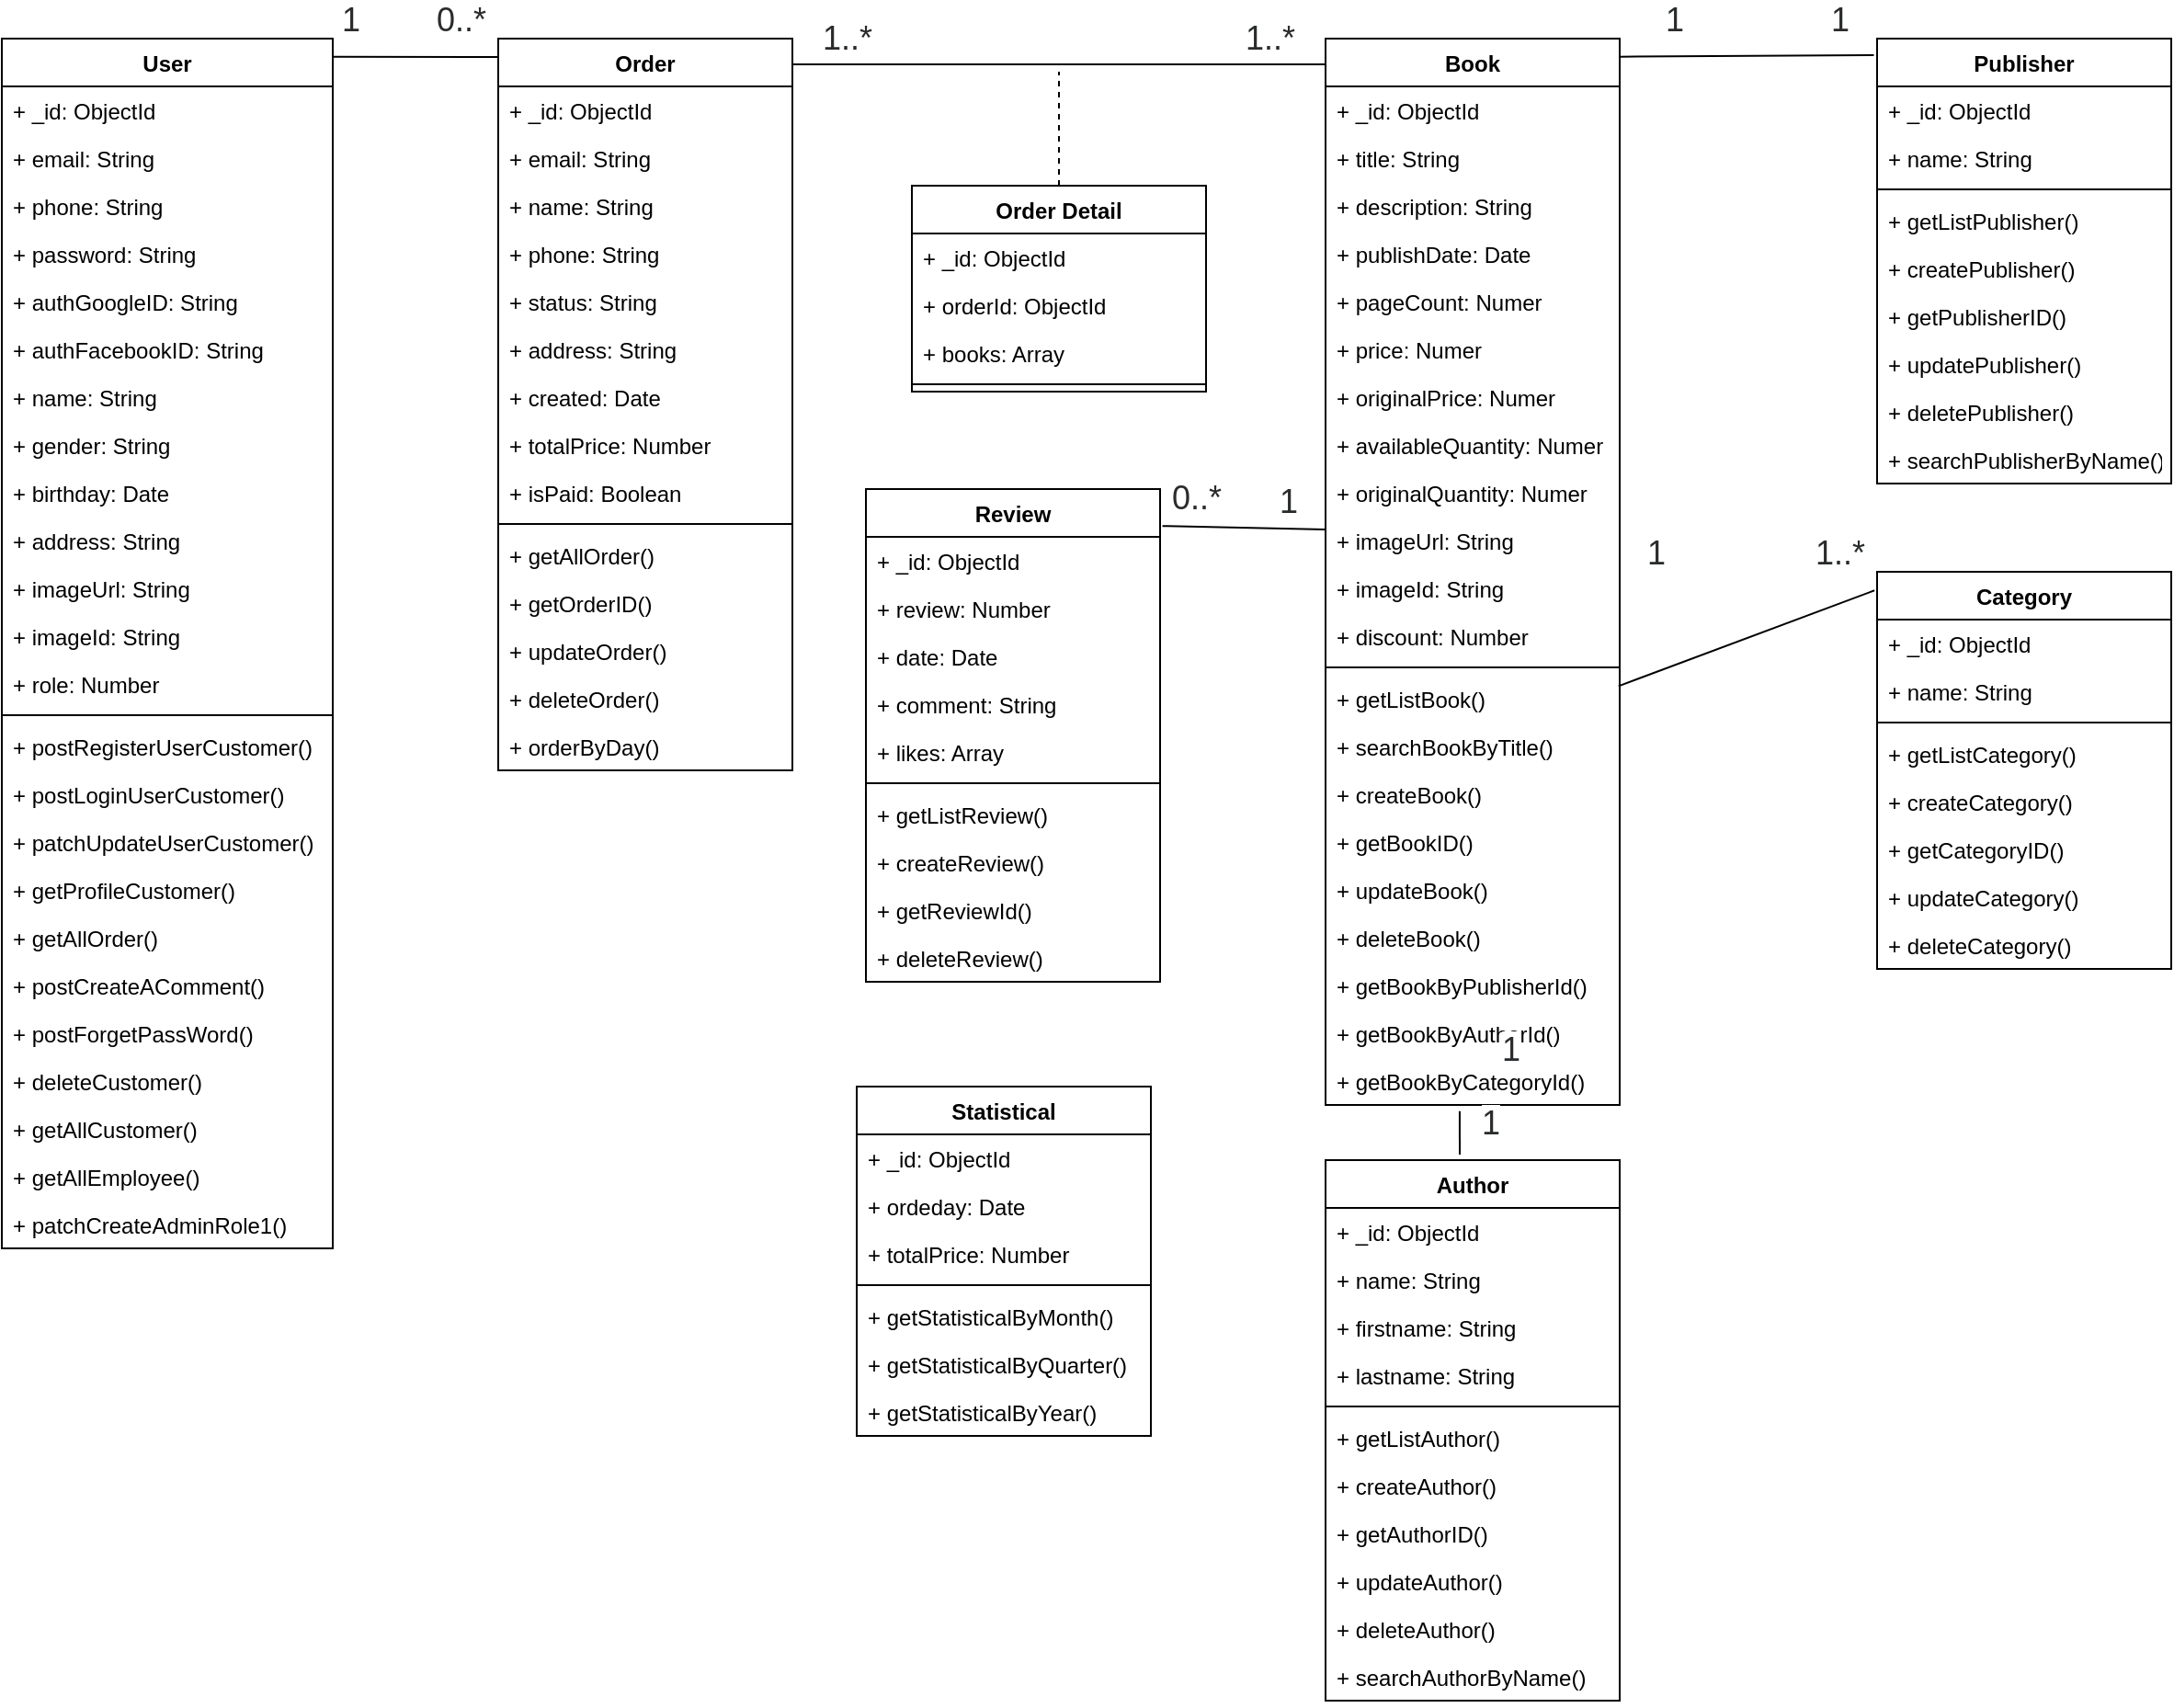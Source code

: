 <mxfile version="14.1.8" type="device"><diagram id="a4FAMUlHdTOHTeYspnEm" name="Page-1"><mxGraphModel dx="1803" dy="682" grid="1" gridSize="10" guides="1" tooltips="1" connect="1" arrows="1" fold="1" page="1" pageScale="1" pageWidth="291" pageHeight="413" math="0" shadow="0"><root><mxCell id="0"/><mxCell id="1" parent="0"/><mxCell id="iOgWodM2Bwvsw-cm8h_S-1" value="Book" style="swimlane;fontStyle=1;align=center;verticalAlign=top;childLayout=stackLayout;horizontal=1;startSize=26;horizontalStack=0;resizeParent=1;resizeParentMax=0;resizeLast=0;collapsible=1;marginBottom=0;" parent="1" vertex="1"><mxGeometry x="170" y="70" width="160" height="580" as="geometry"/></mxCell><mxCell id="iOgWodM2Bwvsw-cm8h_S-2" value="+ _id: ObjectId" style="text;strokeColor=none;fillColor=none;align=left;verticalAlign=top;spacingLeft=4;spacingRight=4;overflow=hidden;rotatable=0;points=[[0,0.5],[1,0.5]];portConstraint=eastwest;" parent="iOgWodM2Bwvsw-cm8h_S-1" vertex="1"><mxGeometry y="26" width="160" height="26" as="geometry"/></mxCell><mxCell id="iOgWodM2Bwvsw-cm8h_S-5" value="+ title: String" style="text;strokeColor=none;fillColor=none;align=left;verticalAlign=top;spacingLeft=4;spacingRight=4;overflow=hidden;rotatable=0;points=[[0,0.5],[1,0.5]];portConstraint=eastwest;" parent="iOgWodM2Bwvsw-cm8h_S-1" vertex="1"><mxGeometry y="52" width="160" height="26" as="geometry"/></mxCell><mxCell id="iOgWodM2Bwvsw-cm8h_S-6" value="+ description: String&#10;" style="text;strokeColor=none;fillColor=none;align=left;verticalAlign=top;spacingLeft=4;spacingRight=4;overflow=hidden;rotatable=0;points=[[0,0.5],[1,0.5]];portConstraint=eastwest;" parent="iOgWodM2Bwvsw-cm8h_S-1" vertex="1"><mxGeometry y="78" width="160" height="26" as="geometry"/></mxCell><mxCell id="iOgWodM2Bwvsw-cm8h_S-7" value="+ publishDate: Date&#10;" style="text;strokeColor=none;fillColor=none;align=left;verticalAlign=top;spacingLeft=4;spacingRight=4;overflow=hidden;rotatable=0;points=[[0,0.5],[1,0.5]];portConstraint=eastwest;" parent="iOgWodM2Bwvsw-cm8h_S-1" vertex="1"><mxGeometry y="104" width="160" height="26" as="geometry"/></mxCell><mxCell id="iOgWodM2Bwvsw-cm8h_S-8" value="+ pageCount: Numer&#10;" style="text;strokeColor=none;fillColor=none;align=left;verticalAlign=top;spacingLeft=4;spacingRight=4;overflow=hidden;rotatable=0;points=[[0,0.5],[1,0.5]];portConstraint=eastwest;" parent="iOgWodM2Bwvsw-cm8h_S-1" vertex="1"><mxGeometry y="130" width="160" height="26" as="geometry"/></mxCell><mxCell id="iOgWodM2Bwvsw-cm8h_S-9" value="+ price: Numer&#10;" style="text;strokeColor=none;fillColor=none;align=left;verticalAlign=top;spacingLeft=4;spacingRight=4;overflow=hidden;rotatable=0;points=[[0,0.5],[1,0.5]];portConstraint=eastwest;" parent="iOgWodM2Bwvsw-cm8h_S-1" vertex="1"><mxGeometry y="156" width="160" height="26" as="geometry"/></mxCell><mxCell id="Fc0qCWiPgRlfcZwgJmHc-1" value="+ originalPrice: Numer&#10;" style="text;strokeColor=none;fillColor=none;align=left;verticalAlign=top;spacingLeft=4;spacingRight=4;overflow=hidden;rotatable=0;points=[[0,0.5],[1,0.5]];portConstraint=eastwest;" vertex="1" parent="iOgWodM2Bwvsw-cm8h_S-1"><mxGeometry y="182" width="160" height="26" as="geometry"/></mxCell><mxCell id="iOgWodM2Bwvsw-cm8h_S-10" value="+ availableQuantity: Numer&#10;" style="text;strokeColor=none;fillColor=none;align=left;verticalAlign=top;spacingLeft=4;spacingRight=4;overflow=hidden;rotatable=0;points=[[0,0.5],[1,0.5]];portConstraint=eastwest;" parent="iOgWodM2Bwvsw-cm8h_S-1" vertex="1"><mxGeometry y="208" width="160" height="26" as="geometry"/></mxCell><mxCell id="Fc0qCWiPgRlfcZwgJmHc-2" value="+ originalQuantity: Numer&#10;" style="text;strokeColor=none;fillColor=none;align=left;verticalAlign=top;spacingLeft=4;spacingRight=4;overflow=hidden;rotatable=0;points=[[0,0.5],[1,0.5]];portConstraint=eastwest;" vertex="1" parent="iOgWodM2Bwvsw-cm8h_S-1"><mxGeometry y="234" width="160" height="26" as="geometry"/></mxCell><mxCell id="iOgWodM2Bwvsw-cm8h_S-11" value="+ imageUrl: String&#10;" style="text;strokeColor=none;fillColor=none;align=left;verticalAlign=top;spacingLeft=4;spacingRight=4;overflow=hidden;rotatable=0;points=[[0,0.5],[1,0.5]];portConstraint=eastwest;" parent="iOgWodM2Bwvsw-cm8h_S-1" vertex="1"><mxGeometry y="260" width="160" height="26" as="geometry"/></mxCell><mxCell id="iOgWodM2Bwvsw-cm8h_S-13" value="+ imageId: String&#10;" style="text;strokeColor=none;fillColor=none;align=left;verticalAlign=top;spacingLeft=4;spacingRight=4;overflow=hidden;rotatable=0;points=[[0,0.5],[1,0.5]];portConstraint=eastwest;" parent="iOgWodM2Bwvsw-cm8h_S-1" vertex="1"><mxGeometry y="286" width="160" height="26" as="geometry"/></mxCell><mxCell id="iOgWodM2Bwvsw-cm8h_S-12" value="+ discount: Number&#10;" style="text;strokeColor=none;fillColor=none;align=left;verticalAlign=top;spacingLeft=4;spacingRight=4;overflow=hidden;rotatable=0;points=[[0,0.5],[1,0.5]];portConstraint=eastwest;" parent="iOgWodM2Bwvsw-cm8h_S-1" vertex="1"><mxGeometry y="312" width="160" height="26" as="geometry"/></mxCell><mxCell id="iOgWodM2Bwvsw-cm8h_S-3" value="" style="line;strokeWidth=1;fillColor=none;align=left;verticalAlign=middle;spacingTop=-1;spacingLeft=3;spacingRight=3;rotatable=0;labelPosition=right;points=[];portConstraint=eastwest;" parent="iOgWodM2Bwvsw-cm8h_S-1" vertex="1"><mxGeometry y="338" width="160" height="8" as="geometry"/></mxCell><mxCell id="iOgWodM2Bwvsw-cm8h_S-4" value="+ getListBook()" style="text;strokeColor=none;fillColor=none;align=left;verticalAlign=top;spacingLeft=4;spacingRight=4;overflow=hidden;rotatable=0;points=[[0,0.5],[1,0.5]];portConstraint=eastwest;" parent="iOgWodM2Bwvsw-cm8h_S-1" vertex="1"><mxGeometry y="346" width="160" height="26" as="geometry"/></mxCell><mxCell id="iOgWodM2Bwvsw-cm8h_S-14" value="+ searchBookByTitle()" style="text;strokeColor=none;fillColor=none;align=left;verticalAlign=top;spacingLeft=4;spacingRight=4;overflow=hidden;rotatable=0;points=[[0,0.5],[1,0.5]];portConstraint=eastwest;" parent="iOgWodM2Bwvsw-cm8h_S-1" vertex="1"><mxGeometry y="372" width="160" height="26" as="geometry"/></mxCell><mxCell id="iOgWodM2Bwvsw-cm8h_S-15" value="+ createBook()" style="text;strokeColor=none;fillColor=none;align=left;verticalAlign=top;spacingLeft=4;spacingRight=4;overflow=hidden;rotatable=0;points=[[0,0.5],[1,0.5]];portConstraint=eastwest;" parent="iOgWodM2Bwvsw-cm8h_S-1" vertex="1"><mxGeometry y="398" width="160" height="26" as="geometry"/></mxCell><mxCell id="iOgWodM2Bwvsw-cm8h_S-16" value="+ getBookID()" style="text;strokeColor=none;fillColor=none;align=left;verticalAlign=top;spacingLeft=4;spacingRight=4;overflow=hidden;rotatable=0;points=[[0,0.5],[1,0.5]];portConstraint=eastwest;" parent="iOgWodM2Bwvsw-cm8h_S-1" vertex="1"><mxGeometry y="424" width="160" height="26" as="geometry"/></mxCell><mxCell id="iOgWodM2Bwvsw-cm8h_S-17" value="+ updateBook()" style="text;strokeColor=none;fillColor=none;align=left;verticalAlign=top;spacingLeft=4;spacingRight=4;overflow=hidden;rotatable=0;points=[[0,0.5],[1,0.5]];portConstraint=eastwest;" parent="iOgWodM2Bwvsw-cm8h_S-1" vertex="1"><mxGeometry y="450" width="160" height="26" as="geometry"/></mxCell><mxCell id="iOgWodM2Bwvsw-cm8h_S-18" value="+ deleteBook()" style="text;strokeColor=none;fillColor=none;align=left;verticalAlign=top;spacingLeft=4;spacingRight=4;overflow=hidden;rotatable=0;points=[[0,0.5],[1,0.5]];portConstraint=eastwest;" parent="iOgWodM2Bwvsw-cm8h_S-1" vertex="1"><mxGeometry y="476" width="160" height="26" as="geometry"/></mxCell><mxCell id="iOgWodM2Bwvsw-cm8h_S-19" value="+ getBookByPublisherId()" style="text;strokeColor=none;fillColor=none;align=left;verticalAlign=top;spacingLeft=4;spacingRight=4;overflow=hidden;rotatable=0;points=[[0,0.5],[1,0.5]];portConstraint=eastwest;" parent="iOgWodM2Bwvsw-cm8h_S-1" vertex="1"><mxGeometry y="502" width="160" height="26" as="geometry"/></mxCell><mxCell id="iOgWodM2Bwvsw-cm8h_S-20" value="+ getBookByAuthorId()" style="text;strokeColor=none;fillColor=none;align=left;verticalAlign=top;spacingLeft=4;spacingRight=4;overflow=hidden;rotatable=0;points=[[0,0.5],[1,0.5]];portConstraint=eastwest;" parent="iOgWodM2Bwvsw-cm8h_S-1" vertex="1"><mxGeometry y="528" width="160" height="26" as="geometry"/></mxCell><mxCell id="iOgWodM2Bwvsw-cm8h_S-21" value="+ getBookByCategoryId()" style="text;strokeColor=none;fillColor=none;align=left;verticalAlign=top;spacingLeft=4;spacingRight=4;overflow=hidden;rotatable=0;points=[[0,0.5],[1,0.5]];portConstraint=eastwest;" parent="iOgWodM2Bwvsw-cm8h_S-1" vertex="1"><mxGeometry y="554" width="160" height="26" as="geometry"/></mxCell><mxCell id="iOgWodM2Bwvsw-cm8h_S-22" value="User&#10;" style="swimlane;fontStyle=1;align=center;verticalAlign=top;childLayout=stackLayout;horizontal=1;startSize=26;horizontalStack=0;resizeParent=1;resizeParentMax=0;resizeLast=0;collapsible=1;marginBottom=0;" parent="1" vertex="1"><mxGeometry x="-550" y="70" width="180" height="658" as="geometry"/></mxCell><mxCell id="iOgWodM2Bwvsw-cm8h_S-23" value="+ _id: ObjectId" style="text;strokeColor=none;fillColor=none;align=left;verticalAlign=top;spacingLeft=4;spacingRight=4;overflow=hidden;rotatable=0;points=[[0,0.5],[1,0.5]];portConstraint=eastwest;" parent="iOgWodM2Bwvsw-cm8h_S-22" vertex="1"><mxGeometry y="26" width="180" height="26" as="geometry"/></mxCell><mxCell id="iOgWodM2Bwvsw-cm8h_S-26" value="+ email: String&#10;" style="text;strokeColor=none;fillColor=none;align=left;verticalAlign=top;spacingLeft=4;spacingRight=4;overflow=hidden;rotatable=0;points=[[0,0.5],[1,0.5]];portConstraint=eastwest;" parent="iOgWodM2Bwvsw-cm8h_S-22" vertex="1"><mxGeometry y="52" width="180" height="26" as="geometry"/></mxCell><mxCell id="iOgWodM2Bwvsw-cm8h_S-27" value="+ phone: String&#10;" style="text;strokeColor=none;fillColor=none;align=left;verticalAlign=top;spacingLeft=4;spacingRight=4;overflow=hidden;rotatable=0;points=[[0,0.5],[1,0.5]];portConstraint=eastwest;" parent="iOgWodM2Bwvsw-cm8h_S-22" vertex="1"><mxGeometry y="78" width="180" height="26" as="geometry"/></mxCell><mxCell id="iOgWodM2Bwvsw-cm8h_S-28" value="+ password: String&#10;" style="text;strokeColor=none;fillColor=none;align=left;verticalAlign=top;spacingLeft=4;spacingRight=4;overflow=hidden;rotatable=0;points=[[0,0.5],[1,0.5]];portConstraint=eastwest;" parent="iOgWodM2Bwvsw-cm8h_S-22" vertex="1"><mxGeometry y="104" width="180" height="26" as="geometry"/></mxCell><mxCell id="iOgWodM2Bwvsw-cm8h_S-29" value="+ authGoogleID: String&#10;" style="text;strokeColor=none;fillColor=none;align=left;verticalAlign=top;spacingLeft=4;spacingRight=4;overflow=hidden;rotatable=0;points=[[0,0.5],[1,0.5]];portConstraint=eastwest;" parent="iOgWodM2Bwvsw-cm8h_S-22" vertex="1"><mxGeometry y="130" width="180" height="26" as="geometry"/></mxCell><mxCell id="iOgWodM2Bwvsw-cm8h_S-30" value="+ authFacebookID: String&#10;" style="text;strokeColor=none;fillColor=none;align=left;verticalAlign=top;spacingLeft=4;spacingRight=4;overflow=hidden;rotatable=0;points=[[0,0.5],[1,0.5]];portConstraint=eastwest;" parent="iOgWodM2Bwvsw-cm8h_S-22" vertex="1"><mxGeometry y="156" width="180" height="26" as="geometry"/></mxCell><mxCell id="iOgWodM2Bwvsw-cm8h_S-32" value="+ name: String&#10;" style="text;strokeColor=none;fillColor=none;align=left;verticalAlign=top;spacingLeft=4;spacingRight=4;overflow=hidden;rotatable=0;points=[[0,0.5],[1,0.5]];portConstraint=eastwest;" parent="iOgWodM2Bwvsw-cm8h_S-22" vertex="1"><mxGeometry y="182" width="180" height="26" as="geometry"/></mxCell><mxCell id="iOgWodM2Bwvsw-cm8h_S-33" value="+ gender: String&#10;" style="text;strokeColor=none;fillColor=none;align=left;verticalAlign=top;spacingLeft=4;spacingRight=4;overflow=hidden;rotatable=0;points=[[0,0.5],[1,0.5]];portConstraint=eastwest;" parent="iOgWodM2Bwvsw-cm8h_S-22" vertex="1"><mxGeometry y="208" width="180" height="26" as="geometry"/></mxCell><mxCell id="iOgWodM2Bwvsw-cm8h_S-34" value="+ birthday: Date" style="text;strokeColor=none;fillColor=none;align=left;verticalAlign=top;spacingLeft=4;spacingRight=4;overflow=hidden;rotatable=0;points=[[0,0.5],[1,0.5]];portConstraint=eastwest;" parent="iOgWodM2Bwvsw-cm8h_S-22" vertex="1"><mxGeometry y="234" width="180" height="26" as="geometry"/></mxCell><mxCell id="iOgWodM2Bwvsw-cm8h_S-35" value="+ address: String&#10;" style="text;strokeColor=none;fillColor=none;align=left;verticalAlign=top;spacingLeft=4;spacingRight=4;overflow=hidden;rotatable=0;points=[[0,0.5],[1,0.5]];portConstraint=eastwest;" parent="iOgWodM2Bwvsw-cm8h_S-22" vertex="1"><mxGeometry y="260" width="180" height="26" as="geometry"/></mxCell><mxCell id="iOgWodM2Bwvsw-cm8h_S-36" value="+ imageUrl: String&#10;" style="text;strokeColor=none;fillColor=none;align=left;verticalAlign=top;spacingLeft=4;spacingRight=4;overflow=hidden;rotatable=0;points=[[0,0.5],[1,0.5]];portConstraint=eastwest;" parent="iOgWodM2Bwvsw-cm8h_S-22" vertex="1"><mxGeometry y="286" width="180" height="26" as="geometry"/></mxCell><mxCell id="iOgWodM2Bwvsw-cm8h_S-37" value="+ imageId: String&#10;" style="text;strokeColor=none;fillColor=none;align=left;verticalAlign=top;spacingLeft=4;spacingRight=4;overflow=hidden;rotatable=0;points=[[0,0.5],[1,0.5]];portConstraint=eastwest;" parent="iOgWodM2Bwvsw-cm8h_S-22" vertex="1"><mxGeometry y="312" width="180" height="26" as="geometry"/></mxCell><mxCell id="iOgWodM2Bwvsw-cm8h_S-38" value="+ role: Number&#10;" style="text;strokeColor=none;fillColor=none;align=left;verticalAlign=top;spacingLeft=4;spacingRight=4;overflow=hidden;rotatable=0;points=[[0,0.5],[1,0.5]];portConstraint=eastwest;" parent="iOgWodM2Bwvsw-cm8h_S-22" vertex="1"><mxGeometry y="338" width="180" height="26" as="geometry"/></mxCell><mxCell id="iOgWodM2Bwvsw-cm8h_S-24" value="" style="line;strokeWidth=1;fillColor=none;align=left;verticalAlign=middle;spacingTop=-1;spacingLeft=3;spacingRight=3;rotatable=0;labelPosition=right;points=[];portConstraint=eastwest;" parent="iOgWodM2Bwvsw-cm8h_S-22" vertex="1"><mxGeometry y="364" width="180" height="8" as="geometry"/></mxCell><mxCell id="iOgWodM2Bwvsw-cm8h_S-25" value="+ postRegisterUserCustomer()" style="text;strokeColor=none;fillColor=none;align=left;verticalAlign=top;spacingLeft=4;spacingRight=4;overflow=hidden;rotatable=0;points=[[0,0.5],[1,0.5]];portConstraint=eastwest;" parent="iOgWodM2Bwvsw-cm8h_S-22" vertex="1"><mxGeometry y="372" width="180" height="26" as="geometry"/></mxCell><mxCell id="iOgWodM2Bwvsw-cm8h_S-41" value="+ postLoginUserCustomer()" style="text;strokeColor=none;fillColor=none;align=left;verticalAlign=top;spacingLeft=4;spacingRight=4;overflow=hidden;rotatable=0;points=[[0,0.5],[1,0.5]];portConstraint=eastwest;" parent="iOgWodM2Bwvsw-cm8h_S-22" vertex="1"><mxGeometry y="398" width="180" height="26" as="geometry"/></mxCell><mxCell id="iOgWodM2Bwvsw-cm8h_S-42" value="+ patchUpdateUserCustomer()" style="text;strokeColor=none;fillColor=none;align=left;verticalAlign=top;spacingLeft=4;spacingRight=4;overflow=hidden;rotatable=0;points=[[0,0.5],[1,0.5]];portConstraint=eastwest;" parent="iOgWodM2Bwvsw-cm8h_S-22" vertex="1"><mxGeometry y="424" width="180" height="26" as="geometry"/></mxCell><mxCell id="iOgWodM2Bwvsw-cm8h_S-43" value="+ getProfileCustomer()" style="text;strokeColor=none;fillColor=none;align=left;verticalAlign=top;spacingLeft=4;spacingRight=4;overflow=hidden;rotatable=0;points=[[0,0.5],[1,0.5]];portConstraint=eastwest;" parent="iOgWodM2Bwvsw-cm8h_S-22" vertex="1"><mxGeometry y="450" width="180" height="26" as="geometry"/></mxCell><mxCell id="iOgWodM2Bwvsw-cm8h_S-44" value="+ getAllOrder()" style="text;strokeColor=none;fillColor=none;align=left;verticalAlign=top;spacingLeft=4;spacingRight=4;overflow=hidden;rotatable=0;points=[[0,0.5],[1,0.5]];portConstraint=eastwest;" parent="iOgWodM2Bwvsw-cm8h_S-22" vertex="1"><mxGeometry y="476" width="180" height="26" as="geometry"/></mxCell><mxCell id="iOgWodM2Bwvsw-cm8h_S-45" value="+ postCreateAComment()" style="text;strokeColor=none;fillColor=none;align=left;verticalAlign=top;spacingLeft=4;spacingRight=4;overflow=hidden;rotatable=0;points=[[0,0.5],[1,0.5]];portConstraint=eastwest;" parent="iOgWodM2Bwvsw-cm8h_S-22" vertex="1"><mxGeometry y="502" width="180" height="26" as="geometry"/></mxCell><mxCell id="iOgWodM2Bwvsw-cm8h_S-46" value="+ postForgetPassWord()" style="text;strokeColor=none;fillColor=none;align=left;verticalAlign=top;spacingLeft=4;spacingRight=4;overflow=hidden;rotatable=0;points=[[0,0.5],[1,0.5]];portConstraint=eastwest;" parent="iOgWodM2Bwvsw-cm8h_S-22" vertex="1"><mxGeometry y="528" width="180" height="26" as="geometry"/></mxCell><mxCell id="iOgWodM2Bwvsw-cm8h_S-47" value="+ deleteCustomer()" style="text;strokeColor=none;fillColor=none;align=left;verticalAlign=top;spacingLeft=4;spacingRight=4;overflow=hidden;rotatable=0;points=[[0,0.5],[1,0.5]];portConstraint=eastwest;" parent="iOgWodM2Bwvsw-cm8h_S-22" vertex="1"><mxGeometry y="554" width="180" height="26" as="geometry"/></mxCell><mxCell id="iOgWodM2Bwvsw-cm8h_S-48" value="+ getAllCustomer()" style="text;strokeColor=none;fillColor=none;align=left;verticalAlign=top;spacingLeft=4;spacingRight=4;overflow=hidden;rotatable=0;points=[[0,0.5],[1,0.5]];portConstraint=eastwest;" parent="iOgWodM2Bwvsw-cm8h_S-22" vertex="1"><mxGeometry y="580" width="180" height="26" as="geometry"/></mxCell><mxCell id="iOgWodM2Bwvsw-cm8h_S-49" value="+ getAllEmployee()" style="text;strokeColor=none;fillColor=none;align=left;verticalAlign=top;spacingLeft=4;spacingRight=4;overflow=hidden;rotatable=0;points=[[0,0.5],[1,0.5]];portConstraint=eastwest;" parent="iOgWodM2Bwvsw-cm8h_S-22" vertex="1"><mxGeometry y="606" width="180" height="26" as="geometry"/></mxCell><mxCell id="iOgWodM2Bwvsw-cm8h_S-50" value="+ patchCreateAdminRole1()" style="text;strokeColor=none;fillColor=none;align=left;verticalAlign=top;spacingLeft=4;spacingRight=4;overflow=hidden;rotatable=0;points=[[0,0.5],[1,0.5]];portConstraint=eastwest;" parent="iOgWodM2Bwvsw-cm8h_S-22" vertex="1"><mxGeometry y="632" width="180" height="26" as="geometry"/></mxCell><mxCell id="iOgWodM2Bwvsw-cm8h_S-51" value="Category" style="swimlane;fontStyle=1;align=center;verticalAlign=top;childLayout=stackLayout;horizontal=1;startSize=26;horizontalStack=0;resizeParent=1;resizeParentMax=0;resizeLast=0;collapsible=1;marginBottom=0;" parent="1" vertex="1"><mxGeometry x="470" y="360" width="160" height="216" as="geometry"/></mxCell><mxCell id="iOgWodM2Bwvsw-cm8h_S-55" value="+ _id: ObjectId" style="text;strokeColor=none;fillColor=none;align=left;verticalAlign=top;spacingLeft=4;spacingRight=4;overflow=hidden;rotatable=0;points=[[0,0.5],[1,0.5]];portConstraint=eastwest;" parent="iOgWodM2Bwvsw-cm8h_S-51" vertex="1"><mxGeometry y="26" width="160" height="26" as="geometry"/></mxCell><mxCell id="iOgWodM2Bwvsw-cm8h_S-52" value="+ name: String" style="text;strokeColor=none;fillColor=none;align=left;verticalAlign=top;spacingLeft=4;spacingRight=4;overflow=hidden;rotatable=0;points=[[0,0.5],[1,0.5]];portConstraint=eastwest;" parent="iOgWodM2Bwvsw-cm8h_S-51" vertex="1"><mxGeometry y="52" width="160" height="26" as="geometry"/></mxCell><mxCell id="iOgWodM2Bwvsw-cm8h_S-53" value="" style="line;strokeWidth=1;fillColor=none;align=left;verticalAlign=middle;spacingTop=-1;spacingLeft=3;spacingRight=3;rotatable=0;labelPosition=right;points=[];portConstraint=eastwest;" parent="iOgWodM2Bwvsw-cm8h_S-51" vertex="1"><mxGeometry y="78" width="160" height="8" as="geometry"/></mxCell><mxCell id="iOgWodM2Bwvsw-cm8h_S-54" value="+ getListCategory()" style="text;strokeColor=none;fillColor=none;align=left;verticalAlign=top;spacingLeft=4;spacingRight=4;overflow=hidden;rotatable=0;points=[[0,0.5],[1,0.5]];portConstraint=eastwest;" parent="iOgWodM2Bwvsw-cm8h_S-51" vertex="1"><mxGeometry y="86" width="160" height="26" as="geometry"/></mxCell><mxCell id="iOgWodM2Bwvsw-cm8h_S-61" value="+ createCategory()" style="text;strokeColor=none;fillColor=none;align=left;verticalAlign=top;spacingLeft=4;spacingRight=4;overflow=hidden;rotatable=0;points=[[0,0.5],[1,0.5]];portConstraint=eastwest;" parent="iOgWodM2Bwvsw-cm8h_S-51" vertex="1"><mxGeometry y="112" width="160" height="26" as="geometry"/></mxCell><mxCell id="iOgWodM2Bwvsw-cm8h_S-62" value="+ getCategoryID()" style="text;strokeColor=none;fillColor=none;align=left;verticalAlign=top;spacingLeft=4;spacingRight=4;overflow=hidden;rotatable=0;points=[[0,0.5],[1,0.5]];portConstraint=eastwest;" parent="iOgWodM2Bwvsw-cm8h_S-51" vertex="1"><mxGeometry y="138" width="160" height="26" as="geometry"/></mxCell><mxCell id="iOgWodM2Bwvsw-cm8h_S-63" value="+ updateCategory()" style="text;strokeColor=none;fillColor=none;align=left;verticalAlign=top;spacingLeft=4;spacingRight=4;overflow=hidden;rotatable=0;points=[[0,0.5],[1,0.5]];portConstraint=eastwest;" parent="iOgWodM2Bwvsw-cm8h_S-51" vertex="1"><mxGeometry y="164" width="160" height="26" as="geometry"/></mxCell><mxCell id="iOgWodM2Bwvsw-cm8h_S-64" value="+ deleteCategory()" style="text;strokeColor=none;fillColor=none;align=left;verticalAlign=top;spacingLeft=4;spacingRight=4;overflow=hidden;rotatable=0;points=[[0,0.5],[1,0.5]];portConstraint=eastwest;" parent="iOgWodM2Bwvsw-cm8h_S-51" vertex="1"><mxGeometry y="190" width="160" height="26" as="geometry"/></mxCell><mxCell id="iOgWodM2Bwvsw-cm8h_S-56" value="Order" style="swimlane;fontStyle=1;align=center;verticalAlign=top;childLayout=stackLayout;horizontal=1;startSize=26;horizontalStack=0;resizeParent=1;resizeParentMax=0;resizeLast=0;collapsible=1;marginBottom=0;" parent="1" vertex="1"><mxGeometry x="-280" y="70" width="160" height="398" as="geometry"/></mxCell><mxCell id="iOgWodM2Bwvsw-cm8h_S-57" value="+ _id: ObjectId" style="text;strokeColor=none;fillColor=none;align=left;verticalAlign=top;spacingLeft=4;spacingRight=4;overflow=hidden;rotatable=0;points=[[0,0.5],[1,0.5]];portConstraint=eastwest;" parent="iOgWodM2Bwvsw-cm8h_S-56" vertex="1"><mxGeometry y="26" width="160" height="26" as="geometry"/></mxCell><mxCell id="iOgWodM2Bwvsw-cm8h_S-65" value="+ email: String" style="text;strokeColor=none;fillColor=none;align=left;verticalAlign=top;spacingLeft=4;spacingRight=4;overflow=hidden;rotatable=0;points=[[0,0.5],[1,0.5]];portConstraint=eastwest;" parent="iOgWodM2Bwvsw-cm8h_S-56" vertex="1"><mxGeometry y="52" width="160" height="26" as="geometry"/></mxCell><mxCell id="iOgWodM2Bwvsw-cm8h_S-58" value="+ name: String" style="text;strokeColor=none;fillColor=none;align=left;verticalAlign=top;spacingLeft=4;spacingRight=4;overflow=hidden;rotatable=0;points=[[0,0.5],[1,0.5]];portConstraint=eastwest;" parent="iOgWodM2Bwvsw-cm8h_S-56" vertex="1"><mxGeometry y="78" width="160" height="26" as="geometry"/></mxCell><mxCell id="iOgWodM2Bwvsw-cm8h_S-66" value="+ phone: String" style="text;strokeColor=none;fillColor=none;align=left;verticalAlign=top;spacingLeft=4;spacingRight=4;overflow=hidden;rotatable=0;points=[[0,0.5],[1,0.5]];portConstraint=eastwest;" parent="iOgWodM2Bwvsw-cm8h_S-56" vertex="1"><mxGeometry y="104" width="160" height="26" as="geometry"/></mxCell><mxCell id="iOgWodM2Bwvsw-cm8h_S-67" value="+ status: String" style="text;strokeColor=none;fillColor=none;align=left;verticalAlign=top;spacingLeft=4;spacingRight=4;overflow=hidden;rotatable=0;points=[[0,0.5],[1,0.5]];portConstraint=eastwest;" parent="iOgWodM2Bwvsw-cm8h_S-56" vertex="1"><mxGeometry y="130" width="160" height="26" as="geometry"/></mxCell><mxCell id="iOgWodM2Bwvsw-cm8h_S-68" value="+ address: String" style="text;strokeColor=none;fillColor=none;align=left;verticalAlign=top;spacingLeft=4;spacingRight=4;overflow=hidden;rotatable=0;points=[[0,0.5],[1,0.5]];portConstraint=eastwest;" parent="iOgWodM2Bwvsw-cm8h_S-56" vertex="1"><mxGeometry y="156" width="160" height="26" as="geometry"/></mxCell><mxCell id="iOgWodM2Bwvsw-cm8h_S-69" value="+ created: Date" style="text;strokeColor=none;fillColor=none;align=left;verticalAlign=top;spacingLeft=4;spacingRight=4;overflow=hidden;rotatable=0;points=[[0,0.5],[1,0.5]];portConstraint=eastwest;" parent="iOgWodM2Bwvsw-cm8h_S-56" vertex="1"><mxGeometry y="182" width="160" height="26" as="geometry"/></mxCell><mxCell id="iOgWodM2Bwvsw-cm8h_S-70" value="+ totalPrice: Number" style="text;strokeColor=none;fillColor=none;align=left;verticalAlign=top;spacingLeft=4;spacingRight=4;overflow=hidden;rotatable=0;points=[[0,0.5],[1,0.5]];portConstraint=eastwest;" parent="iOgWodM2Bwvsw-cm8h_S-56" vertex="1"><mxGeometry y="208" width="160" height="26" as="geometry"/></mxCell><mxCell id="iOgWodM2Bwvsw-cm8h_S-71" value="+ isPaid: Boolean" style="text;strokeColor=none;fillColor=none;align=left;verticalAlign=top;spacingLeft=4;spacingRight=4;overflow=hidden;rotatable=0;points=[[0,0.5],[1,0.5]];portConstraint=eastwest;" parent="iOgWodM2Bwvsw-cm8h_S-56" vertex="1"><mxGeometry y="234" width="160" height="26" as="geometry"/></mxCell><mxCell id="iOgWodM2Bwvsw-cm8h_S-59" value="" style="line;strokeWidth=1;fillColor=none;align=left;verticalAlign=middle;spacingTop=-1;spacingLeft=3;spacingRight=3;rotatable=0;labelPosition=right;points=[];portConstraint=eastwest;" parent="iOgWodM2Bwvsw-cm8h_S-56" vertex="1"><mxGeometry y="260" width="160" height="8" as="geometry"/></mxCell><mxCell id="iOgWodM2Bwvsw-cm8h_S-60" value="+ getAllOrder()" style="text;strokeColor=none;fillColor=none;align=left;verticalAlign=top;spacingLeft=4;spacingRight=4;overflow=hidden;rotatable=0;points=[[0,0.5],[1,0.5]];portConstraint=eastwest;" parent="iOgWodM2Bwvsw-cm8h_S-56" vertex="1"><mxGeometry y="268" width="160" height="26" as="geometry"/></mxCell><mxCell id="iOgWodM2Bwvsw-cm8h_S-72" value="+ getOrderID()" style="text;strokeColor=none;fillColor=none;align=left;verticalAlign=top;spacingLeft=4;spacingRight=4;overflow=hidden;rotatable=0;points=[[0,0.5],[1,0.5]];portConstraint=eastwest;" parent="iOgWodM2Bwvsw-cm8h_S-56" vertex="1"><mxGeometry y="294" width="160" height="26" as="geometry"/></mxCell><mxCell id="iOgWodM2Bwvsw-cm8h_S-73" value="+ updateOrder()" style="text;strokeColor=none;fillColor=none;align=left;verticalAlign=top;spacingLeft=4;spacingRight=4;overflow=hidden;rotatable=0;points=[[0,0.5],[1,0.5]];portConstraint=eastwest;" parent="iOgWodM2Bwvsw-cm8h_S-56" vertex="1"><mxGeometry y="320" width="160" height="26" as="geometry"/></mxCell><mxCell id="iOgWodM2Bwvsw-cm8h_S-74" value="+ deleteOrder()" style="text;strokeColor=none;fillColor=none;align=left;verticalAlign=top;spacingLeft=4;spacingRight=4;overflow=hidden;rotatable=0;points=[[0,0.5],[1,0.5]];portConstraint=eastwest;" parent="iOgWodM2Bwvsw-cm8h_S-56" vertex="1"><mxGeometry y="346" width="160" height="26" as="geometry"/></mxCell><mxCell id="iOgWodM2Bwvsw-cm8h_S-75" value="+ orderByDay()" style="text;strokeColor=none;fillColor=none;align=left;verticalAlign=top;spacingLeft=4;spacingRight=4;overflow=hidden;rotatable=0;points=[[0,0.5],[1,0.5]];portConstraint=eastwest;" parent="iOgWodM2Bwvsw-cm8h_S-56" vertex="1"><mxGeometry y="372" width="160" height="26" as="geometry"/></mxCell><mxCell id="iOgWodM2Bwvsw-cm8h_S-76" value="Order Detail&#10;" style="swimlane;fontStyle=1;align=center;verticalAlign=top;childLayout=stackLayout;horizontal=1;startSize=26;horizontalStack=0;resizeParent=1;resizeParentMax=0;resizeLast=0;collapsible=1;marginBottom=0;" parent="1" vertex="1"><mxGeometry x="-55" y="150" width="160" height="112" as="geometry"/></mxCell><mxCell id="iOgWodM2Bwvsw-cm8h_S-77" value="+ _id: ObjectId" style="text;strokeColor=none;fillColor=none;align=left;verticalAlign=top;spacingLeft=4;spacingRight=4;overflow=hidden;rotatable=0;points=[[0,0.5],[1,0.5]];portConstraint=eastwest;" parent="iOgWodM2Bwvsw-cm8h_S-76" vertex="1"><mxGeometry y="26" width="160" height="26" as="geometry"/></mxCell><mxCell id="iOgWodM2Bwvsw-cm8h_S-78" value="+ orderId: ObjectId" style="text;strokeColor=none;fillColor=none;align=left;verticalAlign=top;spacingLeft=4;spacingRight=4;overflow=hidden;rotatable=0;points=[[0,0.5],[1,0.5]];portConstraint=eastwest;" parent="iOgWodM2Bwvsw-cm8h_S-76" vertex="1"><mxGeometry y="52" width="160" height="26" as="geometry"/></mxCell><mxCell id="iOgWodM2Bwvsw-cm8h_S-85" value="+ books: Array" style="text;strokeColor=none;fillColor=none;align=left;verticalAlign=top;spacingLeft=4;spacingRight=4;overflow=hidden;rotatable=0;points=[[0,0.5],[1,0.5]];portConstraint=eastwest;" parent="iOgWodM2Bwvsw-cm8h_S-76" vertex="1"><mxGeometry y="78" width="160" height="26" as="geometry"/></mxCell><mxCell id="iOgWodM2Bwvsw-cm8h_S-79" value="" style="line;strokeWidth=1;fillColor=none;align=left;verticalAlign=middle;spacingTop=-1;spacingLeft=3;spacingRight=3;rotatable=0;labelPosition=right;points=[];portConstraint=eastwest;" parent="iOgWodM2Bwvsw-cm8h_S-76" vertex="1"><mxGeometry y="104" width="160" height="8" as="geometry"/></mxCell><mxCell id="iOgWodM2Bwvsw-cm8h_S-86" value="Author" style="swimlane;fontStyle=1;align=center;verticalAlign=top;childLayout=stackLayout;horizontal=1;startSize=26;horizontalStack=0;resizeParent=1;resizeParentMax=0;resizeLast=0;collapsible=1;marginBottom=0;" parent="1" vertex="1"><mxGeometry x="170" y="680" width="160" height="294" as="geometry"/></mxCell><mxCell id="iOgWodM2Bwvsw-cm8h_S-87" value="+ _id: ObjectId" style="text;strokeColor=none;fillColor=none;align=left;verticalAlign=top;spacingLeft=4;spacingRight=4;overflow=hidden;rotatable=0;points=[[0,0.5],[1,0.5]];portConstraint=eastwest;" parent="iOgWodM2Bwvsw-cm8h_S-86" vertex="1"><mxGeometry y="26" width="160" height="26" as="geometry"/></mxCell><mxCell id="iOgWodM2Bwvsw-cm8h_S-95" value="+ name: String" style="text;strokeColor=none;fillColor=none;align=left;verticalAlign=top;spacingLeft=4;spacingRight=4;overflow=hidden;rotatable=0;points=[[0,0.5],[1,0.5]];portConstraint=eastwest;" parent="iOgWodM2Bwvsw-cm8h_S-86" vertex="1"><mxGeometry y="52" width="160" height="26" as="geometry"/></mxCell><mxCell id="iOgWodM2Bwvsw-cm8h_S-96" value="+ firstname: String" style="text;strokeColor=none;fillColor=none;align=left;verticalAlign=top;spacingLeft=4;spacingRight=4;overflow=hidden;rotatable=0;points=[[0,0.5],[1,0.5]];portConstraint=eastwest;" parent="iOgWodM2Bwvsw-cm8h_S-86" vertex="1"><mxGeometry y="78" width="160" height="26" as="geometry"/></mxCell><mxCell id="iOgWodM2Bwvsw-cm8h_S-88" value="+ lastname: String" style="text;strokeColor=none;fillColor=none;align=left;verticalAlign=top;spacingLeft=4;spacingRight=4;overflow=hidden;rotatable=0;points=[[0,0.5],[1,0.5]];portConstraint=eastwest;" parent="iOgWodM2Bwvsw-cm8h_S-86" vertex="1"><mxGeometry y="104" width="160" height="26" as="geometry"/></mxCell><mxCell id="iOgWodM2Bwvsw-cm8h_S-89" value="" style="line;strokeWidth=1;fillColor=none;align=left;verticalAlign=middle;spacingTop=-1;spacingLeft=3;spacingRight=3;rotatable=0;labelPosition=right;points=[];portConstraint=eastwest;" parent="iOgWodM2Bwvsw-cm8h_S-86" vertex="1"><mxGeometry y="130" width="160" height="8" as="geometry"/></mxCell><mxCell id="iOgWodM2Bwvsw-cm8h_S-90" value="+ getListAuthor()" style="text;strokeColor=none;fillColor=none;align=left;verticalAlign=top;spacingLeft=4;spacingRight=4;overflow=hidden;rotatable=0;points=[[0,0.5],[1,0.5]];portConstraint=eastwest;" parent="iOgWodM2Bwvsw-cm8h_S-86" vertex="1"><mxGeometry y="138" width="160" height="26" as="geometry"/></mxCell><mxCell id="iOgWodM2Bwvsw-cm8h_S-91" value="+ createAuthor()" style="text;strokeColor=none;fillColor=none;align=left;verticalAlign=top;spacingLeft=4;spacingRight=4;overflow=hidden;rotatable=0;points=[[0,0.5],[1,0.5]];portConstraint=eastwest;" parent="iOgWodM2Bwvsw-cm8h_S-86" vertex="1"><mxGeometry y="164" width="160" height="26" as="geometry"/></mxCell><mxCell id="iOgWodM2Bwvsw-cm8h_S-92" value="+ getAuthorID()" style="text;strokeColor=none;fillColor=none;align=left;verticalAlign=top;spacingLeft=4;spacingRight=4;overflow=hidden;rotatable=0;points=[[0,0.5],[1,0.5]];portConstraint=eastwest;" parent="iOgWodM2Bwvsw-cm8h_S-86" vertex="1"><mxGeometry y="190" width="160" height="26" as="geometry"/></mxCell><mxCell id="iOgWodM2Bwvsw-cm8h_S-93" value="+ updateAuthor()" style="text;strokeColor=none;fillColor=none;align=left;verticalAlign=top;spacingLeft=4;spacingRight=4;overflow=hidden;rotatable=0;points=[[0,0.5],[1,0.5]];portConstraint=eastwest;" parent="iOgWodM2Bwvsw-cm8h_S-86" vertex="1"><mxGeometry y="216" width="160" height="26" as="geometry"/></mxCell><mxCell id="iOgWodM2Bwvsw-cm8h_S-94" value="+ deleteAuthor()" style="text;strokeColor=none;fillColor=none;align=left;verticalAlign=top;spacingLeft=4;spacingRight=4;overflow=hidden;rotatable=0;points=[[0,0.5],[1,0.5]];portConstraint=eastwest;" parent="iOgWodM2Bwvsw-cm8h_S-86" vertex="1"><mxGeometry y="242" width="160" height="26" as="geometry"/></mxCell><mxCell id="iOgWodM2Bwvsw-cm8h_S-97" value="+ searchAuthorByName()" style="text;strokeColor=none;fillColor=none;align=left;verticalAlign=top;spacingLeft=4;spacingRight=4;overflow=hidden;rotatable=0;points=[[0,0.5],[1,0.5]];portConstraint=eastwest;" parent="iOgWodM2Bwvsw-cm8h_S-86" vertex="1"><mxGeometry y="268" width="160" height="26" as="geometry"/></mxCell><mxCell id="iOgWodM2Bwvsw-cm8h_S-98" value="Publisher" style="swimlane;fontStyle=1;align=center;verticalAlign=top;childLayout=stackLayout;horizontal=1;startSize=26;horizontalStack=0;resizeParent=1;resizeParentMax=0;resizeLast=0;collapsible=1;marginBottom=0;" parent="1" vertex="1"><mxGeometry x="470" y="70" width="160" height="242" as="geometry"/></mxCell><mxCell id="iOgWodM2Bwvsw-cm8h_S-99" value="+ _id: ObjectId" style="text;strokeColor=none;fillColor=none;align=left;verticalAlign=top;spacingLeft=4;spacingRight=4;overflow=hidden;rotatable=0;points=[[0,0.5],[1,0.5]];portConstraint=eastwest;" parent="iOgWodM2Bwvsw-cm8h_S-98" vertex="1"><mxGeometry y="26" width="160" height="26" as="geometry"/></mxCell><mxCell id="iOgWodM2Bwvsw-cm8h_S-100" value="+ name: String" style="text;strokeColor=none;fillColor=none;align=left;verticalAlign=top;spacingLeft=4;spacingRight=4;overflow=hidden;rotatable=0;points=[[0,0.5],[1,0.5]];portConstraint=eastwest;" parent="iOgWodM2Bwvsw-cm8h_S-98" vertex="1"><mxGeometry y="52" width="160" height="26" as="geometry"/></mxCell><mxCell id="iOgWodM2Bwvsw-cm8h_S-103" value="" style="line;strokeWidth=1;fillColor=none;align=left;verticalAlign=middle;spacingTop=-1;spacingLeft=3;spacingRight=3;rotatable=0;labelPosition=right;points=[];portConstraint=eastwest;" parent="iOgWodM2Bwvsw-cm8h_S-98" vertex="1"><mxGeometry y="78" width="160" height="8" as="geometry"/></mxCell><mxCell id="iOgWodM2Bwvsw-cm8h_S-104" value="+ getListPublisher()" style="text;strokeColor=none;fillColor=none;align=left;verticalAlign=top;spacingLeft=4;spacingRight=4;overflow=hidden;rotatable=0;points=[[0,0.5],[1,0.5]];portConstraint=eastwest;" parent="iOgWodM2Bwvsw-cm8h_S-98" vertex="1"><mxGeometry y="86" width="160" height="26" as="geometry"/></mxCell><mxCell id="iOgWodM2Bwvsw-cm8h_S-105" value="+ createPublisher()" style="text;strokeColor=none;fillColor=none;align=left;verticalAlign=top;spacingLeft=4;spacingRight=4;overflow=hidden;rotatable=0;points=[[0,0.5],[1,0.5]];portConstraint=eastwest;" parent="iOgWodM2Bwvsw-cm8h_S-98" vertex="1"><mxGeometry y="112" width="160" height="26" as="geometry"/></mxCell><mxCell id="iOgWodM2Bwvsw-cm8h_S-106" value="+ getPublisherID()" style="text;strokeColor=none;fillColor=none;align=left;verticalAlign=top;spacingLeft=4;spacingRight=4;overflow=hidden;rotatable=0;points=[[0,0.5],[1,0.5]];portConstraint=eastwest;" parent="iOgWodM2Bwvsw-cm8h_S-98" vertex="1"><mxGeometry y="138" width="160" height="26" as="geometry"/></mxCell><mxCell id="iOgWodM2Bwvsw-cm8h_S-107" value="+ updatePublisher()" style="text;strokeColor=none;fillColor=none;align=left;verticalAlign=top;spacingLeft=4;spacingRight=4;overflow=hidden;rotatable=0;points=[[0,0.5],[1,0.5]];portConstraint=eastwest;" parent="iOgWodM2Bwvsw-cm8h_S-98" vertex="1"><mxGeometry y="164" width="160" height="26" as="geometry"/></mxCell><mxCell id="iOgWodM2Bwvsw-cm8h_S-108" value="+ deletePublisher()" style="text;strokeColor=none;fillColor=none;align=left;verticalAlign=top;spacingLeft=4;spacingRight=4;overflow=hidden;rotatable=0;points=[[0,0.5],[1,0.5]];portConstraint=eastwest;" parent="iOgWodM2Bwvsw-cm8h_S-98" vertex="1"><mxGeometry y="190" width="160" height="26" as="geometry"/></mxCell><mxCell id="iOgWodM2Bwvsw-cm8h_S-109" value="+ searchPublisherByName()" style="text;strokeColor=none;fillColor=none;align=left;verticalAlign=top;spacingLeft=4;spacingRight=4;overflow=hidden;rotatable=0;points=[[0,0.5],[1,0.5]];portConstraint=eastwest;" parent="iOgWodM2Bwvsw-cm8h_S-98" vertex="1"><mxGeometry y="216" width="160" height="26" as="geometry"/></mxCell><mxCell id="iOgWodM2Bwvsw-cm8h_S-110" value="Review" style="swimlane;fontStyle=1;align=center;verticalAlign=top;childLayout=stackLayout;horizontal=1;startSize=26;horizontalStack=0;resizeParent=1;resizeParentMax=0;resizeLast=0;collapsible=1;marginBottom=0;" parent="1" vertex="1"><mxGeometry x="-80" y="315" width="160" height="268" as="geometry"/></mxCell><mxCell id="iOgWodM2Bwvsw-cm8h_S-111" value="+ _id: ObjectId" style="text;strokeColor=none;fillColor=none;align=left;verticalAlign=top;spacingLeft=4;spacingRight=4;overflow=hidden;rotatable=0;points=[[0,0.5],[1,0.5]];portConstraint=eastwest;" parent="iOgWodM2Bwvsw-cm8h_S-110" vertex="1"><mxGeometry y="26" width="160" height="26" as="geometry"/></mxCell><mxCell id="iOgWodM2Bwvsw-cm8h_S-112" value="+ review: Number" style="text;strokeColor=none;fillColor=none;align=left;verticalAlign=top;spacingLeft=4;spacingRight=4;overflow=hidden;rotatable=0;points=[[0,0.5],[1,0.5]];portConstraint=eastwest;" parent="iOgWodM2Bwvsw-cm8h_S-110" vertex="1"><mxGeometry y="52" width="160" height="26" as="geometry"/></mxCell><mxCell id="iOgWodM2Bwvsw-cm8h_S-120" value="+ date: Date" style="text;strokeColor=none;fillColor=none;align=left;verticalAlign=top;spacingLeft=4;spacingRight=4;overflow=hidden;rotatable=0;points=[[0,0.5],[1,0.5]];portConstraint=eastwest;" parent="iOgWodM2Bwvsw-cm8h_S-110" vertex="1"><mxGeometry y="78" width="160" height="26" as="geometry"/></mxCell><mxCell id="iOgWodM2Bwvsw-cm8h_S-121" value="+ comment: String" style="text;strokeColor=none;fillColor=none;align=left;verticalAlign=top;spacingLeft=4;spacingRight=4;overflow=hidden;rotatable=0;points=[[0,0.5],[1,0.5]];portConstraint=eastwest;" parent="iOgWodM2Bwvsw-cm8h_S-110" vertex="1"><mxGeometry y="104" width="160" height="26" as="geometry"/></mxCell><mxCell id="iOgWodM2Bwvsw-cm8h_S-122" value="+ likes: Array" style="text;strokeColor=none;fillColor=none;align=left;verticalAlign=top;spacingLeft=4;spacingRight=4;overflow=hidden;rotatable=0;points=[[0,0.5],[1,0.5]];portConstraint=eastwest;" parent="iOgWodM2Bwvsw-cm8h_S-110" vertex="1"><mxGeometry y="130" width="160" height="26" as="geometry"/></mxCell><mxCell id="iOgWodM2Bwvsw-cm8h_S-113" value="" style="line;strokeWidth=1;fillColor=none;align=left;verticalAlign=middle;spacingTop=-1;spacingLeft=3;spacingRight=3;rotatable=0;labelPosition=right;points=[];portConstraint=eastwest;" parent="iOgWodM2Bwvsw-cm8h_S-110" vertex="1"><mxGeometry y="156" width="160" height="8" as="geometry"/></mxCell><mxCell id="iOgWodM2Bwvsw-cm8h_S-114" value="+ getListReview()" style="text;strokeColor=none;fillColor=none;align=left;verticalAlign=top;spacingLeft=4;spacingRight=4;overflow=hidden;rotatable=0;points=[[0,0.5],[1,0.5]];portConstraint=eastwest;" parent="iOgWodM2Bwvsw-cm8h_S-110" vertex="1"><mxGeometry y="164" width="160" height="26" as="geometry"/></mxCell><mxCell id="iOgWodM2Bwvsw-cm8h_S-115" value="+ createReview()" style="text;strokeColor=none;fillColor=none;align=left;verticalAlign=top;spacingLeft=4;spacingRight=4;overflow=hidden;rotatable=0;points=[[0,0.5],[1,0.5]];portConstraint=eastwest;" parent="iOgWodM2Bwvsw-cm8h_S-110" vertex="1"><mxGeometry y="190" width="160" height="26" as="geometry"/></mxCell><mxCell id="iOgWodM2Bwvsw-cm8h_S-116" value="+ getReviewId()" style="text;strokeColor=none;fillColor=none;align=left;verticalAlign=top;spacingLeft=4;spacingRight=4;overflow=hidden;rotatable=0;points=[[0,0.5],[1,0.5]];portConstraint=eastwest;" parent="iOgWodM2Bwvsw-cm8h_S-110" vertex="1"><mxGeometry y="216" width="160" height="26" as="geometry"/></mxCell><mxCell id="iOgWodM2Bwvsw-cm8h_S-118" value="+ deleteReview()" style="text;strokeColor=none;fillColor=none;align=left;verticalAlign=top;spacingLeft=4;spacingRight=4;overflow=hidden;rotatable=0;points=[[0,0.5],[1,0.5]];portConstraint=eastwest;" parent="iOgWodM2Bwvsw-cm8h_S-110" vertex="1"><mxGeometry y="242" width="160" height="26" as="geometry"/></mxCell><mxCell id="iOgWodM2Bwvsw-cm8h_S-123" value="Statistical" style="swimlane;fontStyle=1;align=center;verticalAlign=top;childLayout=stackLayout;horizontal=1;startSize=26;horizontalStack=0;resizeParent=1;resizeParentMax=0;resizeLast=0;collapsible=1;marginBottom=0;" parent="1" vertex="1"><mxGeometry x="-85" y="640" width="160" height="190" as="geometry"/></mxCell><mxCell id="iOgWodM2Bwvsw-cm8h_S-124" value="+ _id: ObjectId" style="text;strokeColor=none;fillColor=none;align=left;verticalAlign=top;spacingLeft=4;spacingRight=4;overflow=hidden;rotatable=0;points=[[0,0.5],[1,0.5]];portConstraint=eastwest;" parent="iOgWodM2Bwvsw-cm8h_S-123" vertex="1"><mxGeometry y="26" width="160" height="26" as="geometry"/></mxCell><mxCell id="iOgWodM2Bwvsw-cm8h_S-133" value="+ ordeday: Date" style="text;strokeColor=none;fillColor=none;align=left;verticalAlign=top;spacingLeft=4;spacingRight=4;overflow=hidden;rotatable=0;points=[[0,0.5],[1,0.5]];portConstraint=eastwest;" parent="iOgWodM2Bwvsw-cm8h_S-123" vertex="1"><mxGeometry y="52" width="160" height="26" as="geometry"/></mxCell><mxCell id="iOgWodM2Bwvsw-cm8h_S-125" value="+ totalPrice: Number" style="text;strokeColor=none;fillColor=none;align=left;verticalAlign=top;spacingLeft=4;spacingRight=4;overflow=hidden;rotatable=0;points=[[0,0.5],[1,0.5]];portConstraint=eastwest;" parent="iOgWodM2Bwvsw-cm8h_S-123" vertex="1"><mxGeometry y="78" width="160" height="26" as="geometry"/></mxCell><mxCell id="iOgWodM2Bwvsw-cm8h_S-126" value="" style="line;strokeWidth=1;fillColor=none;align=left;verticalAlign=middle;spacingTop=-1;spacingLeft=3;spacingRight=3;rotatable=0;labelPosition=right;points=[];portConstraint=eastwest;" parent="iOgWodM2Bwvsw-cm8h_S-123" vertex="1"><mxGeometry y="104" width="160" height="8" as="geometry"/></mxCell><mxCell id="iOgWodM2Bwvsw-cm8h_S-134" value="+ getStatisticalByMonth()" style="text;strokeColor=none;fillColor=none;align=left;verticalAlign=top;spacingLeft=4;spacingRight=4;overflow=hidden;rotatable=0;points=[[0,0.5],[1,0.5]];portConstraint=eastwest;" parent="iOgWodM2Bwvsw-cm8h_S-123" vertex="1"><mxGeometry y="112" width="160" height="26" as="geometry"/></mxCell><mxCell id="iOgWodM2Bwvsw-cm8h_S-127" value="+ getStatisticalByQuarter()" style="text;strokeColor=none;fillColor=none;align=left;verticalAlign=top;spacingLeft=4;spacingRight=4;overflow=hidden;rotatable=0;points=[[0,0.5],[1,0.5]];portConstraint=eastwest;" parent="iOgWodM2Bwvsw-cm8h_S-123" vertex="1"><mxGeometry y="138" width="160" height="26" as="geometry"/></mxCell><mxCell id="iOgWodM2Bwvsw-cm8h_S-135" value="+ getStatisticalByYear()" style="text;strokeColor=none;fillColor=none;align=left;verticalAlign=top;spacingLeft=4;spacingRight=4;overflow=hidden;rotatable=0;points=[[0,0.5],[1,0.5]];portConstraint=eastwest;" parent="iOgWodM2Bwvsw-cm8h_S-123" vertex="1"><mxGeometry y="164" width="160" height="26" as="geometry"/></mxCell><mxCell id="iOgWodM2Bwvsw-cm8h_S-138" value="" style="line;strokeWidth=1;fillColor=none;align=left;verticalAlign=middle;spacingTop=-1;spacingLeft=3;spacingRight=3;rotatable=0;labelPosition=right;points=[];portConstraint=eastwest;" parent="1" vertex="1"><mxGeometry x="-120" y="80" width="290" height="8" as="geometry"/></mxCell><mxCell id="iOgWodM2Bwvsw-cm8h_S-142" value="" style="endArrow=none;html=1;exitX=1;exitY=0.015;exitDx=0;exitDy=0;exitPerimeter=0;" parent="1" source="iOgWodM2Bwvsw-cm8h_S-22" edge="1"><mxGeometry width="50" height="50" relative="1" as="geometry"><mxPoint x="130" y="460" as="sourcePoint"/><mxPoint x="-280" y="80" as="targetPoint"/></mxGeometry></mxCell><mxCell id="iOgWodM2Bwvsw-cm8h_S-143" value="" style="endArrow=none;dashed=1;html=1;exitX=0.5;exitY=0;exitDx=0;exitDy=0;" parent="1" source="iOgWodM2Bwvsw-cm8h_S-76" target="iOgWodM2Bwvsw-cm8h_S-138" edge="1"><mxGeometry width="50" height="50" relative="1" as="geometry"><mxPoint x="-22" y="150" as="sourcePoint"/><mxPoint x="-22" y="80" as="targetPoint"/></mxGeometry></mxCell><mxCell id="7qwpdfKUCpqpDQwM6QdC-1" value="&lt;span style=&quot;color: rgb(41 , 43 , 44) ; font-family: &amp;#34;open sans&amp;#34; , , &amp;#34;blinkmacsystemfont&amp;#34; , &amp;#34;segoe ui&amp;#34; , &amp;#34;helvetica neue&amp;#34; , &amp;#34;arial&amp;#34; , sans-serif , &amp;#34;apple color emoji&amp;#34; , &amp;#34;segoe ui emoji&amp;#34; , &amp;#34;segoe ui symbol&amp;#34; ; font-size: 18px ; text-align: left ; background-color: rgb(255 , 255 , 255)&quot;&gt;1..*&lt;/span&gt;" style="text;html=1;strokeColor=none;fillColor=none;align=center;verticalAlign=middle;whiteSpace=wrap;rounded=0;" parent="1" vertex="1"><mxGeometry x="-110" y="60" width="40" height="20" as="geometry"/></mxCell><mxCell id="7qwpdfKUCpqpDQwM6QdC-2" value="&lt;span style=&quot;color: rgb(41 , 43 , 44) ; font-family: &amp;#34;open sans&amp;#34; , , &amp;#34;blinkmacsystemfont&amp;#34; , &amp;#34;segoe ui&amp;#34; , &amp;#34;helvetica neue&amp;#34; , &amp;#34;arial&amp;#34; , sans-serif , &amp;#34;apple color emoji&amp;#34; , &amp;#34;segoe ui emoji&amp;#34; , &amp;#34;segoe ui symbol&amp;#34; ; font-size: 18px ; text-align: left ; background-color: rgb(255 , 255 , 255)&quot;&gt;1..*&lt;/span&gt;" style="text;html=1;strokeColor=none;fillColor=none;align=center;verticalAlign=middle;whiteSpace=wrap;rounded=0;" parent="1" vertex="1"><mxGeometry x="120" y="60" width="40" height="20" as="geometry"/></mxCell><mxCell id="7qwpdfKUCpqpDQwM6QdC-3" value="&lt;span style=&quot;color: rgb(41 , 43 , 44) ; font-family: &amp;#34;open sans&amp;#34; , , &amp;#34;blinkmacsystemfont&amp;#34; , &amp;#34;segoe ui&amp;#34; , &amp;#34;helvetica neue&amp;#34; , &amp;#34;arial&amp;#34; , sans-serif , &amp;#34;apple color emoji&amp;#34; , &amp;#34;segoe ui emoji&amp;#34; , &amp;#34;segoe ui symbol&amp;#34; ; font-size: 18px ; text-align: left ; background-color: rgb(255 , 255 , 255)&quot;&gt;0..*&lt;/span&gt;" style="text;html=1;strokeColor=none;fillColor=none;align=center;verticalAlign=middle;whiteSpace=wrap;rounded=0;" parent="1" vertex="1"><mxGeometry x="-320" y="50" width="40" height="20" as="geometry"/></mxCell><mxCell id="7qwpdfKUCpqpDQwM6QdC-4" value="&lt;span style=&quot;color: rgb(41 , 43 , 44) ; font-family: &amp;#34;open sans&amp;#34; , , &amp;#34;blinkmacsystemfont&amp;#34; , &amp;#34;segoe ui&amp;#34; , &amp;#34;helvetica neue&amp;#34; , &amp;#34;arial&amp;#34; , sans-serif , &amp;#34;apple color emoji&amp;#34; , &amp;#34;segoe ui emoji&amp;#34; , &amp;#34;segoe ui symbol&amp;#34; ; font-size: 18px ; text-align: left ; background-color: rgb(255 , 255 , 255)&quot;&gt;1&lt;/span&gt;" style="text;html=1;strokeColor=none;fillColor=none;align=center;verticalAlign=middle;whiteSpace=wrap;rounded=0;" parent="1" vertex="1"><mxGeometry x="-380" y="50" width="40" height="20" as="geometry"/></mxCell><mxCell id="7qwpdfKUCpqpDQwM6QdC-5" value="" style="endArrow=none;html=1;entryX=-0.011;entryY=0.037;entryDx=0;entryDy=0;entryPerimeter=0;exitX=1;exitY=0.017;exitDx=0;exitDy=0;exitPerimeter=0;" parent="1" source="iOgWodM2Bwvsw-cm8h_S-1" target="iOgWodM2Bwvsw-cm8h_S-98" edge="1"><mxGeometry width="50" height="50" relative="1" as="geometry"><mxPoint x="250" y="320" as="sourcePoint"/><mxPoint x="300" y="270" as="targetPoint"/></mxGeometry></mxCell><mxCell id="7qwpdfKUCpqpDQwM6QdC-6" value="&lt;span style=&quot;color: rgb(41 , 43 , 44) ; font-family: &amp;#34;open sans&amp;#34; , , &amp;#34;blinkmacsystemfont&amp;#34; , &amp;#34;segoe ui&amp;#34; , &amp;#34;helvetica neue&amp;#34; , &amp;#34;arial&amp;#34; , sans-serif , &amp;#34;apple color emoji&amp;#34; , &amp;#34;segoe ui emoji&amp;#34; , &amp;#34;segoe ui symbol&amp;#34; ; font-size: 18px ; text-align: left ; background-color: rgb(255 , 255 , 255)&quot;&gt;1&lt;/span&gt;" style="text;html=1;strokeColor=none;fillColor=none;align=center;verticalAlign=middle;whiteSpace=wrap;rounded=0;" parent="1" vertex="1"><mxGeometry x="430" y="50" width="40" height="20" as="geometry"/></mxCell><mxCell id="7qwpdfKUCpqpDQwM6QdC-7" value="&lt;span style=&quot;color: rgb(41 , 43 , 44) ; font-family: &amp;#34;open sans&amp;#34; , , &amp;#34;blinkmacsystemfont&amp;#34; , &amp;#34;segoe ui&amp;#34; , &amp;#34;helvetica neue&amp;#34; , &amp;#34;arial&amp;#34; , sans-serif , &amp;#34;apple color emoji&amp;#34; , &amp;#34;segoe ui emoji&amp;#34; , &amp;#34;segoe ui symbol&amp;#34; ; font-size: 18px ; text-align: left ; background-color: rgb(255 , 255 , 255)&quot;&gt;1&lt;/span&gt;" style="text;html=1;strokeColor=none;fillColor=none;align=center;verticalAlign=middle;whiteSpace=wrap;rounded=0;" parent="1" vertex="1"><mxGeometry x="340" y="50" width="40" height="20" as="geometry"/></mxCell><mxCell id="7qwpdfKUCpqpDQwM6QdC-9" value="" style="endArrow=none;html=1;entryX=-0.009;entryY=0.047;entryDx=0;entryDy=0;entryPerimeter=0;exitX=0.996;exitY=0.238;exitDx=0;exitDy=0;exitPerimeter=0;" parent="1" source="iOgWodM2Bwvsw-cm8h_S-4" target="iOgWodM2Bwvsw-cm8h_S-51" edge="1"><mxGeometry width="50" height="50" relative="1" as="geometry"><mxPoint x="310" y="290" as="sourcePoint"/><mxPoint x="360" y="240" as="targetPoint"/></mxGeometry></mxCell><mxCell id="7qwpdfKUCpqpDQwM6QdC-10" value="&lt;span style=&quot;color: rgb(41 , 43 , 44) ; font-family: &amp;#34;open sans&amp;#34; , , &amp;#34;blinkmacsystemfont&amp;#34; , &amp;#34;segoe ui&amp;#34; , &amp;#34;helvetica neue&amp;#34; , &amp;#34;arial&amp;#34; , sans-serif , &amp;#34;apple color emoji&amp;#34; , &amp;#34;segoe ui emoji&amp;#34; , &amp;#34;segoe ui symbol&amp;#34; ; font-size: 18px ; text-align: left ; background-color: rgb(255 , 255 , 255)&quot;&gt;1&lt;/span&gt;" style="text;html=1;strokeColor=none;fillColor=none;align=center;verticalAlign=middle;whiteSpace=wrap;rounded=0;" parent="1" vertex="1"><mxGeometry x="251" y="610" width="40" height="20" as="geometry"/></mxCell><mxCell id="7qwpdfKUCpqpDQwM6QdC-12" value="&lt;span style=&quot;color: rgb(41 , 43 , 44) ; font-family: &amp;#34;open sans&amp;#34; , , &amp;#34;blinkmacsystemfont&amp;#34; , &amp;#34;segoe ui&amp;#34; , &amp;#34;helvetica neue&amp;#34; , &amp;#34;arial&amp;#34; , sans-serif , &amp;#34;apple color emoji&amp;#34; , &amp;#34;segoe ui emoji&amp;#34; , &amp;#34;segoe ui symbol&amp;#34; ; font-size: 18px ; text-align: left ; background-color: rgb(255 , 255 , 255)&quot;&gt;1&lt;/span&gt;" style="text;html=1;strokeColor=none;fillColor=none;align=center;verticalAlign=middle;whiteSpace=wrap;rounded=0;" parent="1" vertex="1"><mxGeometry x="330" y="340" width="40" height="20" as="geometry"/></mxCell><mxCell id="7qwpdfKUCpqpDQwM6QdC-13" value="" style="endArrow=none;html=1;entryX=0.456;entryY=1.131;entryDx=0;entryDy=0;entryPerimeter=0;" parent="1" target="iOgWodM2Bwvsw-cm8h_S-21" edge="1"><mxGeometry width="50" height="50" relative="1" as="geometry"><mxPoint x="243" y="677" as="sourcePoint"/><mxPoint x="270" y="630" as="targetPoint"/></mxGeometry></mxCell><mxCell id="7qwpdfKUCpqpDQwM6QdC-15" value="&lt;span style=&quot;color: rgb(41 , 43 , 44) ; font-family: &amp;#34;open sans&amp;#34; , , &amp;#34;blinkmacsystemfont&amp;#34; , &amp;#34;segoe ui&amp;#34; , &amp;#34;helvetica neue&amp;#34; , &amp;#34;arial&amp;#34; , sans-serif , &amp;#34;apple color emoji&amp;#34; , &amp;#34;segoe ui emoji&amp;#34; , &amp;#34;segoe ui symbol&amp;#34; ; font-size: 18px ; text-align: left ; background-color: rgb(255 , 255 , 255)&quot;&gt;1&lt;/span&gt;" style="text;html=1;strokeColor=none;fillColor=none;align=center;verticalAlign=middle;whiteSpace=wrap;rounded=0;" parent="1" vertex="1"><mxGeometry x="240" y="650" width="40" height="20" as="geometry"/></mxCell><mxCell id="7qwpdfKUCpqpDQwM6QdC-16" value="" style="endArrow=none;html=1;exitX=1.008;exitY=0.075;exitDx=0;exitDy=0;exitPerimeter=0;" parent="1" source="iOgWodM2Bwvsw-cm8h_S-110" edge="1"><mxGeometry width="50" height="50" relative="1" as="geometry"><mxPoint x="90" y="337" as="sourcePoint"/><mxPoint x="170" y="337" as="targetPoint"/></mxGeometry></mxCell><mxCell id="7qwpdfKUCpqpDQwM6QdC-18" value="&lt;span style=&quot;color: rgb(41 , 43 , 44) ; font-family: &amp;#34;open sans&amp;#34; , , &amp;#34;blinkmacsystemfont&amp;#34; , &amp;#34;segoe ui&amp;#34; , &amp;#34;helvetica neue&amp;#34; , &amp;#34;arial&amp;#34; , sans-serif , &amp;#34;apple color emoji&amp;#34; , &amp;#34;segoe ui emoji&amp;#34; , &amp;#34;segoe ui symbol&amp;#34; ; font-size: 18px ; text-align: left ; background-color: rgb(255 , 255 , 255)&quot;&gt;1&lt;/span&gt;" style="text;html=1;strokeColor=none;fillColor=none;align=center;verticalAlign=middle;whiteSpace=wrap;rounded=0;" parent="1" vertex="1"><mxGeometry x="130" y="312" width="40" height="20" as="geometry"/></mxCell><mxCell id="7qwpdfKUCpqpDQwM6QdC-19" value="&lt;span style=&quot;color: rgb(41 , 43 , 44) ; font-family: &amp;#34;open sans&amp;#34; , , &amp;#34;blinkmacsystemfont&amp;#34; , &amp;#34;segoe ui&amp;#34; , &amp;#34;helvetica neue&amp;#34; , &amp;#34;arial&amp;#34; , sans-serif , &amp;#34;apple color emoji&amp;#34; , &amp;#34;segoe ui emoji&amp;#34; , &amp;#34;segoe ui symbol&amp;#34; ; font-size: 18px ; text-align: left ; background-color: rgb(255 , 255 , 255)&quot;&gt;0..*&lt;/span&gt;" style="text;html=1;strokeColor=none;fillColor=none;align=center;verticalAlign=middle;whiteSpace=wrap;rounded=0;" parent="1" vertex="1"><mxGeometry x="80" y="310" width="40" height="20" as="geometry"/></mxCell><mxCell id="_GytR3G0XikJQMei8er6-3" value="&lt;span style=&quot;color: rgb(41 , 43 , 44) ; font-family: &amp;#34;open sans&amp;#34; , , &amp;#34;blinkmacsystemfont&amp;#34; , &amp;#34;segoe ui&amp;#34; , &amp;#34;helvetica neue&amp;#34; , &amp;#34;arial&amp;#34; , sans-serif , &amp;#34;apple color emoji&amp;#34; , &amp;#34;segoe ui emoji&amp;#34; , &amp;#34;segoe ui symbol&amp;#34; ; font-size: 18px ; text-align: left ; background-color: rgb(255 , 255 , 255)&quot;&gt;1..*&lt;/span&gt;" style="text;html=1;strokeColor=none;fillColor=none;align=center;verticalAlign=middle;whiteSpace=wrap;rounded=0;" parent="1" vertex="1"><mxGeometry x="430" y="340" width="40" height="20" as="geometry"/></mxCell></root></mxGraphModel></diagram></mxfile>